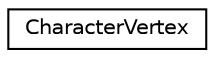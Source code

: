 digraph "Graphical Class Hierarchy"
{
 // LATEX_PDF_SIZE
  edge [fontname="Helvetica",fontsize="10",labelfontname="Helvetica",labelfontsize="10"];
  node [fontname="Helvetica",fontsize="10",shape=record];
  rankdir="LR";
  Node0 [label="CharacterVertex",height=0.2,width=0.4,color="black", fillcolor="white", style="filled",URL="$structCharacterVertex.html",tooltip=" "];
}
